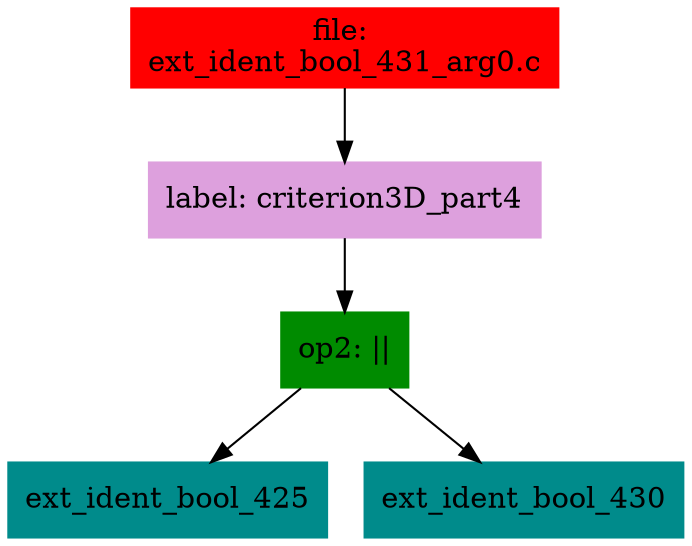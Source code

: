 digraph G {
node [shape=box]

0 [label="file: 
ext_ident_bool_431_arg0.c",color=red, style=filled]
1 [label="label: criterion3D_part4",color=plum, style=filled]
0 -> 1
2 [label="op2: ||",color=green4, style=filled]
1 -> 2
3 [label="ext_ident_bool_425",color=cyan4, style=filled]
2 -> 3
30 [label="ext_ident_bool_430",color=cyan4, style=filled]
2 -> 30


}

